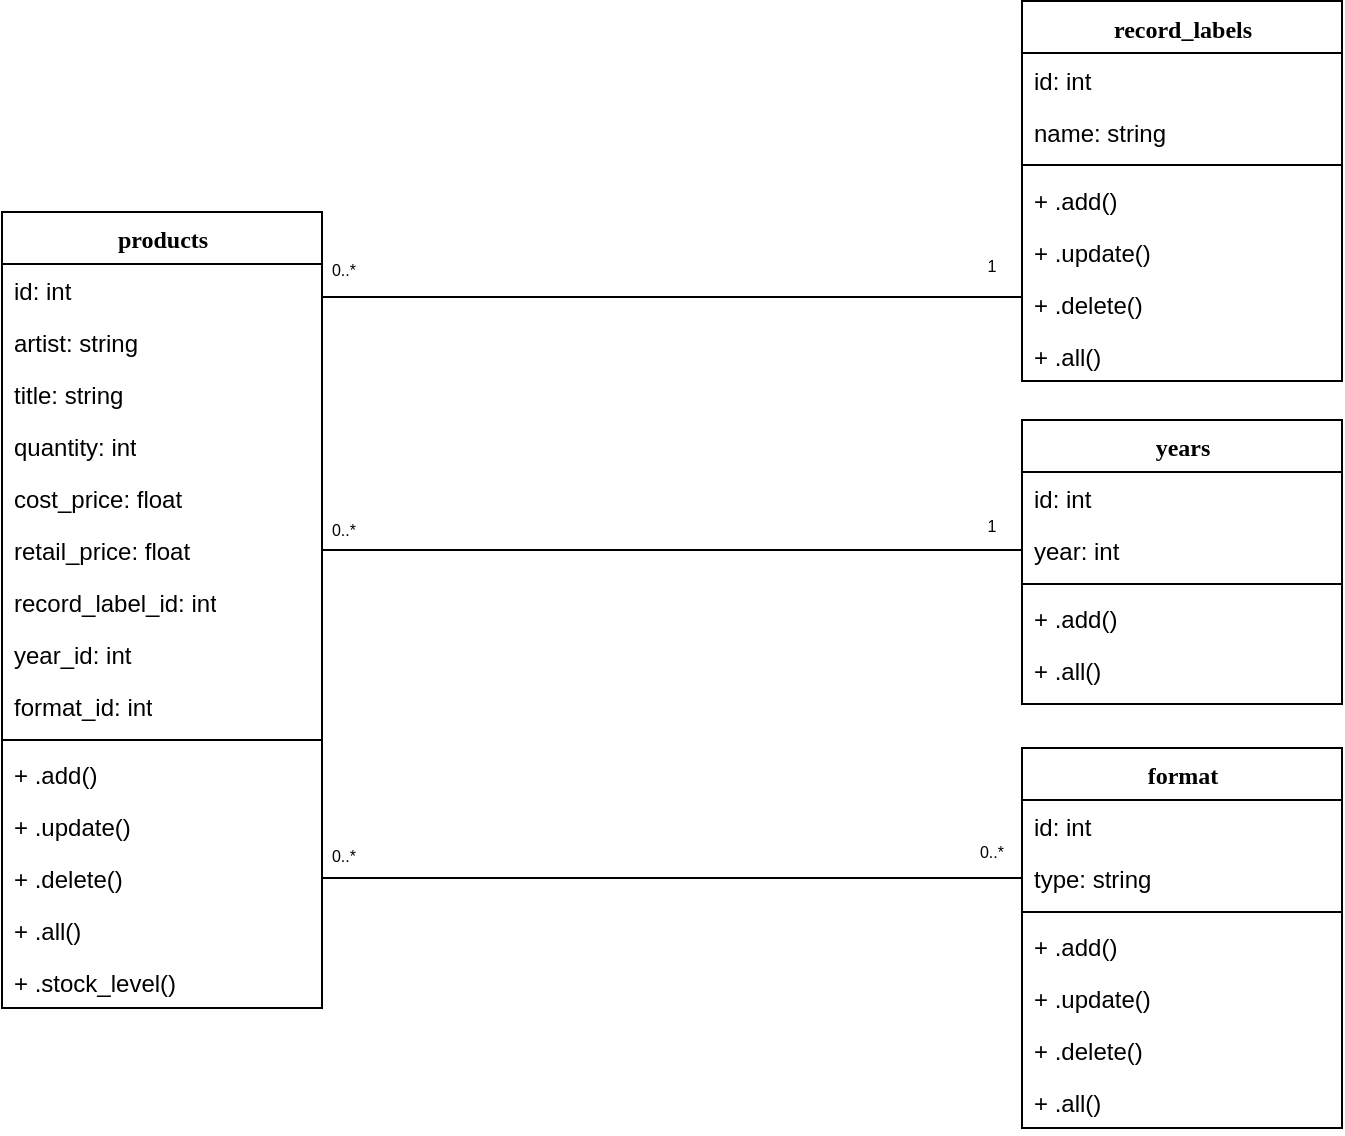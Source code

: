 <mxfile version="10.9.5" type="device"><diagram id="LcATDEA417xBoG_AaYnb" name="Page-1"><mxGraphModel dx="925" dy="685" grid="1" gridSize="10" guides="1" tooltips="1" connect="1" arrows="1" fold="1" page="1" pageScale="1" pageWidth="827" pageHeight="827" math="0" shadow="0"><root><mxCell id="0"/><mxCell id="1" parent="0"/><mxCell id="mWhxvPbhG-tekc-er9v0-1" value="products" style="swimlane;html=1;fontStyle=1;align=center;verticalAlign=top;childLayout=stackLayout;horizontal=1;startSize=26;horizontalStack=0;resizeParent=1;resizeLast=0;collapsible=1;marginBottom=0;swimlaneFillColor=#ffffff;rounded=0;shadow=0;comic=0;labelBackgroundColor=none;strokeColor=#000000;strokeWidth=1;fillColor=none;fontFamily=Verdana;fontSize=12;fontColor=#000000;" parent="1" vertex="1"><mxGeometry x="82" y="144.0" width="160" height="398" as="geometry"/></mxCell><mxCell id="mWhxvPbhG-tekc-er9v0-2" value="id: int" style="text;html=1;strokeColor=none;fillColor=none;align=left;verticalAlign=top;spacingLeft=4;spacingRight=4;whiteSpace=wrap;overflow=hidden;rotatable=0;points=[[0,0.5],[1,0.5]];portConstraint=eastwest;" parent="mWhxvPbhG-tekc-er9v0-1" vertex="1"><mxGeometry y="26" width="160" height="26" as="geometry"/></mxCell><mxCell id="mWhxvPbhG-tekc-er9v0-3" value="artist: string" style="text;html=1;strokeColor=none;fillColor=none;align=left;verticalAlign=top;spacingLeft=4;spacingRight=4;whiteSpace=wrap;overflow=hidden;rotatable=0;points=[[0,0.5],[1,0.5]];portConstraint=eastwest;" parent="mWhxvPbhG-tekc-er9v0-1" vertex="1"><mxGeometry y="52" width="160" height="26" as="geometry"/></mxCell><mxCell id="mWhxvPbhG-tekc-er9v0-4" value="title: string" style="text;html=1;strokeColor=none;fillColor=none;align=left;verticalAlign=top;spacingLeft=4;spacingRight=4;whiteSpace=wrap;overflow=hidden;rotatable=0;points=[[0,0.5],[1,0.5]];portConstraint=eastwest;" parent="mWhxvPbhG-tekc-er9v0-1" vertex="1"><mxGeometry y="78" width="160" height="26" as="geometry"/></mxCell><mxCell id="mWhxvPbhG-tekc-er9v0-5" value="quantity: int" style="text;html=1;strokeColor=none;fillColor=none;align=left;verticalAlign=top;spacingLeft=4;spacingRight=4;whiteSpace=wrap;overflow=hidden;rotatable=0;points=[[0,0.5],[1,0.5]];portConstraint=eastwest;" parent="mWhxvPbhG-tekc-er9v0-1" vertex="1"><mxGeometry y="104" width="160" height="26" as="geometry"/></mxCell><mxCell id="mWhxvPbhG-tekc-er9v0-6" value="cost_price: float" style="text;html=1;strokeColor=none;fillColor=none;align=left;verticalAlign=top;spacingLeft=4;spacingRight=4;whiteSpace=wrap;overflow=hidden;rotatable=0;points=[[0,0.5],[1,0.5]];portConstraint=eastwest;" parent="mWhxvPbhG-tekc-er9v0-1" vertex="1"><mxGeometry y="130" width="160" height="26" as="geometry"/></mxCell><mxCell id="mWhxvPbhG-tekc-er9v0-7" value="retail_price: float" style="text;html=1;strokeColor=none;fillColor=none;align=left;verticalAlign=top;spacingLeft=4;spacingRight=4;whiteSpace=wrap;overflow=hidden;rotatable=0;points=[[0,0.5],[1,0.5]];portConstraint=eastwest;" parent="mWhxvPbhG-tekc-er9v0-1" vertex="1"><mxGeometry y="156" width="160" height="26" as="geometry"/></mxCell><mxCell id="mWhxvPbhG-tekc-er9v0-8" value="record_label_id: int" style="text;html=1;strokeColor=none;fillColor=none;align=left;verticalAlign=top;spacingLeft=4;spacingRight=4;whiteSpace=wrap;overflow=hidden;rotatable=0;points=[[0,0.5],[1,0.5]];portConstraint=eastwest;" parent="mWhxvPbhG-tekc-er9v0-1" vertex="1"><mxGeometry y="182" width="160" height="26" as="geometry"/></mxCell><mxCell id="mWhxvPbhG-tekc-er9v0-9" value="year_id: int" style="text;html=1;strokeColor=none;fillColor=none;align=left;verticalAlign=top;spacingLeft=4;spacingRight=4;whiteSpace=wrap;overflow=hidden;rotatable=0;points=[[0,0.5],[1,0.5]];portConstraint=eastwest;" parent="mWhxvPbhG-tekc-er9v0-1" vertex="1"><mxGeometry y="208" width="160" height="26" as="geometry"/></mxCell><mxCell id="mWhxvPbhG-tekc-er9v0-10" value="format_id: int" style="text;html=1;strokeColor=none;fillColor=none;align=left;verticalAlign=top;spacingLeft=4;spacingRight=4;whiteSpace=wrap;overflow=hidden;rotatable=0;points=[[0,0.5],[1,0.5]];portConstraint=eastwest;" parent="mWhxvPbhG-tekc-er9v0-1" vertex="1"><mxGeometry y="234" width="160" height="26" as="geometry"/></mxCell><mxCell id="mWhxvPbhG-tekc-er9v0-11" value="" style="line;html=1;strokeWidth=1;fillColor=none;align=left;verticalAlign=middle;spacingTop=-1;spacingLeft=3;spacingRight=3;rotatable=0;labelPosition=right;points=[];portConstraint=eastwest;" parent="mWhxvPbhG-tekc-er9v0-1" vertex="1"><mxGeometry y="260" width="160" height="8" as="geometry"/></mxCell><mxCell id="mWhxvPbhG-tekc-er9v0-12" value="+ .add()" style="text;html=1;strokeColor=none;fillColor=none;align=left;verticalAlign=top;spacingLeft=4;spacingRight=4;whiteSpace=wrap;overflow=hidden;rotatable=0;points=[[0,0.5],[1,0.5]];portConstraint=eastwest;" parent="mWhxvPbhG-tekc-er9v0-1" vertex="1"><mxGeometry y="268" width="160" height="26" as="geometry"/></mxCell><mxCell id="mWhxvPbhG-tekc-er9v0-14" value="+ .update()" style="text;html=1;strokeColor=none;fillColor=none;align=left;verticalAlign=top;spacingLeft=4;spacingRight=4;whiteSpace=wrap;overflow=hidden;rotatable=0;points=[[0,0.5],[1,0.5]];portConstraint=eastwest;" parent="mWhxvPbhG-tekc-er9v0-1" vertex="1"><mxGeometry y="294" width="160" height="26" as="geometry"/></mxCell><mxCell id="mWhxvPbhG-tekc-er9v0-13" value="+ .delete()" style="text;html=1;strokeColor=none;fillColor=none;align=left;verticalAlign=top;spacingLeft=4;spacingRight=4;whiteSpace=wrap;overflow=hidden;rotatable=0;points=[[0,0.5],[1,0.5]];portConstraint=eastwest;" parent="mWhxvPbhG-tekc-er9v0-1" vertex="1"><mxGeometry y="320" width="160" height="26" as="geometry"/></mxCell><mxCell id="mWhxvPbhG-tekc-er9v0-15" value="+ .all()" style="text;html=1;strokeColor=none;fillColor=none;align=left;verticalAlign=top;spacingLeft=4;spacingRight=4;whiteSpace=wrap;overflow=hidden;rotatable=0;points=[[0,0.5],[1,0.5]];portConstraint=eastwest;" parent="mWhxvPbhG-tekc-er9v0-1" vertex="1"><mxGeometry y="346" width="160" height="26" as="geometry"/></mxCell><mxCell id="mWhxvPbhG-tekc-er9v0-16" value="+ .stock_level()" style="text;html=1;strokeColor=none;fillColor=none;align=left;verticalAlign=top;spacingLeft=4;spacingRight=4;whiteSpace=wrap;overflow=hidden;rotatable=0;points=[[0,0.5],[1,0.5]];portConstraint=eastwest;" parent="mWhxvPbhG-tekc-er9v0-1" vertex="1"><mxGeometry y="372" width="160" height="26" as="geometry"/></mxCell><mxCell id="mWhxvPbhG-tekc-er9v0-39" style="edgeStyle=elbowEdgeStyle;html=1;labelBackgroundColor=none;startFill=0;startSize=8;endArrow=none;endFill=0;endSize=16;fontFamily=Verdana;fontSize=12;elbow=vertical;" parent="1" source="mWhxvPbhG-tekc-er9v0-1" target="mWhxvPbhG-tekc-er9v0-20" edge="1"><mxGeometry relative="1" as="geometry"><mxPoint x="242" y="259.882" as="sourcePoint"/></mxGeometry></mxCell><mxCell id="mWhxvPbhG-tekc-er9v0-103" style="edgeStyle=orthogonalEdgeStyle;rounded=0;orthogonalLoop=1;jettySize=auto;html=1;endArrow=none;endFill=0;" parent="1" source="mWhxvPbhG-tekc-er9v0-86" target="mWhxvPbhG-tekc-er9v0-7" edge="1"><mxGeometry relative="1" as="geometry"/></mxCell><mxCell id="mWhxvPbhG-tekc-er9v0-20" value="record_labels" style="swimlane;html=1;fontStyle=1;align=center;verticalAlign=top;childLayout=stackLayout;horizontal=1;startSize=26;horizontalStack=0;resizeParent=1;resizeLast=0;collapsible=1;marginBottom=0;swimlaneFillColor=#ffffff;rounded=0;shadow=0;comic=0;labelBackgroundColor=none;strokeColor=#000000;strokeWidth=1;fillColor=none;fontFamily=Verdana;fontSize=12;fontColor=#000000;" parent="1" vertex="1"><mxGeometry x="592" y="38.5" width="160" height="190" as="geometry"/></mxCell><mxCell id="mWhxvPbhG-tekc-er9v0-21" value="id: int" style="text;html=1;strokeColor=none;fillColor=none;align=left;verticalAlign=top;spacingLeft=4;spacingRight=4;whiteSpace=wrap;overflow=hidden;rotatable=0;points=[[0,0.5],[1,0.5]];portConstraint=eastwest;" parent="mWhxvPbhG-tekc-er9v0-20" vertex="1"><mxGeometry y="26" width="160" height="26" as="geometry"/></mxCell><mxCell id="mWhxvPbhG-tekc-er9v0-22" value="name: string" style="text;html=1;strokeColor=none;fillColor=none;align=left;verticalAlign=top;spacingLeft=4;spacingRight=4;whiteSpace=wrap;overflow=hidden;rotatable=0;points=[[0,0.5],[1,0.5]];portConstraint=eastwest;" parent="mWhxvPbhG-tekc-er9v0-20" vertex="1"><mxGeometry y="52" width="160" height="26" as="geometry"/></mxCell><mxCell id="mWhxvPbhG-tekc-er9v0-27" value="" style="line;html=1;strokeWidth=1;fillColor=none;align=left;verticalAlign=middle;spacingTop=-1;spacingLeft=3;spacingRight=3;rotatable=0;labelPosition=right;points=[];portConstraint=eastwest;" parent="mWhxvPbhG-tekc-er9v0-20" vertex="1"><mxGeometry y="78" width="160" height="8" as="geometry"/></mxCell><mxCell id="mWhxvPbhG-tekc-er9v0-79" value="+ .add()" style="text;html=1;strokeColor=none;fillColor=none;align=left;verticalAlign=top;spacingLeft=4;spacingRight=4;whiteSpace=wrap;overflow=hidden;rotatable=0;points=[[0,0.5],[1,0.5]];portConstraint=eastwest;" parent="mWhxvPbhG-tekc-er9v0-20" vertex="1"><mxGeometry y="86" width="160" height="26" as="geometry"/></mxCell><mxCell id="mWhxvPbhG-tekc-er9v0-81" value="+ .update()" style="text;html=1;strokeColor=none;fillColor=none;align=left;verticalAlign=top;spacingLeft=4;spacingRight=4;whiteSpace=wrap;overflow=hidden;rotatable=0;points=[[0,0.5],[1,0.5]];portConstraint=eastwest;" parent="mWhxvPbhG-tekc-er9v0-20" vertex="1"><mxGeometry y="112" width="160" height="26" as="geometry"/></mxCell><mxCell id="mWhxvPbhG-tekc-er9v0-80" value="+ .delete()" style="text;html=1;strokeColor=none;fillColor=none;align=left;verticalAlign=top;spacingLeft=4;spacingRight=4;whiteSpace=wrap;overflow=hidden;rotatable=0;points=[[0,0.5],[1,0.5]];portConstraint=eastwest;" parent="mWhxvPbhG-tekc-er9v0-20" vertex="1"><mxGeometry y="138" width="160" height="26" as="geometry"/></mxCell><mxCell id="mWhxvPbhG-tekc-er9v0-82" value="+ .all()" style="text;html=1;strokeColor=none;fillColor=none;align=left;verticalAlign=top;spacingLeft=4;spacingRight=4;whiteSpace=wrap;overflow=hidden;rotatable=0;points=[[0,0.5],[1,0.5]];portConstraint=eastwest;" parent="mWhxvPbhG-tekc-er9v0-20" vertex="1"><mxGeometry y="164" width="160" height="26" as="geometry"/></mxCell><mxCell id="mWhxvPbhG-tekc-er9v0-84" value="years" style="swimlane;html=1;fontStyle=1;align=center;verticalAlign=top;childLayout=stackLayout;horizontal=1;startSize=26;horizontalStack=0;resizeParent=1;resizeLast=0;collapsible=1;marginBottom=0;swimlaneFillColor=#ffffff;rounded=0;shadow=0;comic=0;labelBackgroundColor=none;strokeColor=#000000;strokeWidth=1;fillColor=none;fontFamily=Verdana;fontSize=12;fontColor=#000000;" parent="1" vertex="1"><mxGeometry x="592" y="248" width="160" height="142" as="geometry"/></mxCell><mxCell id="mWhxvPbhG-tekc-er9v0-85" value="id: int" style="text;html=1;strokeColor=none;fillColor=none;align=left;verticalAlign=top;spacingLeft=4;spacingRight=4;whiteSpace=wrap;overflow=hidden;rotatable=0;points=[[0,0.5],[1,0.5]];portConstraint=eastwest;" parent="mWhxvPbhG-tekc-er9v0-84" vertex="1"><mxGeometry y="26" width="160" height="26" as="geometry"/></mxCell><mxCell id="mWhxvPbhG-tekc-er9v0-86" value="year: int" style="text;html=1;strokeColor=none;fillColor=none;align=left;verticalAlign=top;spacingLeft=4;spacingRight=4;whiteSpace=wrap;overflow=hidden;rotatable=0;points=[[0,0.5],[1,0.5]];portConstraint=eastwest;" parent="mWhxvPbhG-tekc-er9v0-84" vertex="1"><mxGeometry y="52" width="160" height="26" as="geometry"/></mxCell><mxCell id="mWhxvPbhG-tekc-er9v0-87" value="" style="line;html=1;strokeWidth=1;fillColor=none;align=left;verticalAlign=middle;spacingTop=-1;spacingLeft=3;spacingRight=3;rotatable=0;labelPosition=right;points=[];portConstraint=eastwest;" parent="mWhxvPbhG-tekc-er9v0-84" vertex="1"><mxGeometry y="78" width="160" height="8" as="geometry"/></mxCell><mxCell id="mWhxvPbhG-tekc-er9v0-88" value="+ .add()" style="text;html=1;strokeColor=none;fillColor=none;align=left;verticalAlign=top;spacingLeft=4;spacingRight=4;whiteSpace=wrap;overflow=hidden;rotatable=0;points=[[0,0.5],[1,0.5]];portConstraint=eastwest;" parent="mWhxvPbhG-tekc-er9v0-84" vertex="1"><mxGeometry y="86" width="160" height="26" as="geometry"/></mxCell><mxCell id="mWhxvPbhG-tekc-er9v0-91" value="+ .all()" style="text;html=1;strokeColor=none;fillColor=none;align=left;verticalAlign=top;spacingLeft=4;spacingRight=4;whiteSpace=wrap;overflow=hidden;rotatable=0;points=[[0,0.5],[1,0.5]];portConstraint=eastwest;" parent="mWhxvPbhG-tekc-er9v0-84" vertex="1"><mxGeometry y="112" width="160" height="26" as="geometry"/></mxCell><mxCell id="mWhxvPbhG-tekc-er9v0-93" value="format" style="swimlane;html=1;fontStyle=1;align=center;verticalAlign=top;childLayout=stackLayout;horizontal=1;startSize=26;horizontalStack=0;resizeParent=1;resizeLast=0;collapsible=1;marginBottom=0;swimlaneFillColor=#ffffff;rounded=0;shadow=0;comic=0;labelBackgroundColor=none;strokeColor=#000000;strokeWidth=1;fillColor=none;fontFamily=Verdana;fontSize=12;fontColor=#000000;" parent="1" vertex="1"><mxGeometry x="592" y="412" width="160" height="190" as="geometry"/></mxCell><mxCell id="mWhxvPbhG-tekc-er9v0-94" value="id: int" style="text;html=1;strokeColor=none;fillColor=none;align=left;verticalAlign=top;spacingLeft=4;spacingRight=4;whiteSpace=wrap;overflow=hidden;rotatable=0;points=[[0,0.5],[1,0.5]];portConstraint=eastwest;" parent="mWhxvPbhG-tekc-er9v0-93" vertex="1"><mxGeometry y="26" width="160" height="26" as="geometry"/></mxCell><mxCell id="mWhxvPbhG-tekc-er9v0-95" value="type: string" style="text;html=1;strokeColor=none;fillColor=none;align=left;verticalAlign=top;spacingLeft=4;spacingRight=4;whiteSpace=wrap;overflow=hidden;rotatable=0;points=[[0,0.5],[1,0.5]];portConstraint=eastwest;" parent="mWhxvPbhG-tekc-er9v0-93" vertex="1"><mxGeometry y="52" width="160" height="26" as="geometry"/></mxCell><mxCell id="mWhxvPbhG-tekc-er9v0-96" value="" style="line;html=1;strokeWidth=1;fillColor=none;align=left;verticalAlign=middle;spacingTop=-1;spacingLeft=3;spacingRight=3;rotatable=0;labelPosition=right;points=[];portConstraint=eastwest;" parent="mWhxvPbhG-tekc-er9v0-93" vertex="1"><mxGeometry y="78" width="160" height="8" as="geometry"/></mxCell><mxCell id="mWhxvPbhG-tekc-er9v0-97" value="+ .add()" style="text;html=1;strokeColor=none;fillColor=none;align=left;verticalAlign=top;spacingLeft=4;spacingRight=4;whiteSpace=wrap;overflow=hidden;rotatable=0;points=[[0,0.5],[1,0.5]];portConstraint=eastwest;" parent="mWhxvPbhG-tekc-er9v0-93" vertex="1"><mxGeometry y="86" width="160" height="26" as="geometry"/></mxCell><mxCell id="mWhxvPbhG-tekc-er9v0-98" value="+ .update()" style="text;html=1;strokeColor=none;fillColor=none;align=left;verticalAlign=top;spacingLeft=4;spacingRight=4;whiteSpace=wrap;overflow=hidden;rotatable=0;points=[[0,0.5],[1,0.5]];portConstraint=eastwest;" parent="mWhxvPbhG-tekc-er9v0-93" vertex="1"><mxGeometry y="112" width="160" height="26" as="geometry"/></mxCell><mxCell id="mWhxvPbhG-tekc-er9v0-99" value="+ .delete()" style="text;html=1;strokeColor=none;fillColor=none;align=left;verticalAlign=top;spacingLeft=4;spacingRight=4;whiteSpace=wrap;overflow=hidden;rotatable=0;points=[[0,0.5],[1,0.5]];portConstraint=eastwest;" parent="mWhxvPbhG-tekc-er9v0-93" vertex="1"><mxGeometry y="138" width="160" height="26" as="geometry"/></mxCell><mxCell id="mWhxvPbhG-tekc-er9v0-100" value="+ .all()" style="text;html=1;strokeColor=none;fillColor=none;align=left;verticalAlign=top;spacingLeft=4;spacingRight=4;whiteSpace=wrap;overflow=hidden;rotatable=0;points=[[0,0.5],[1,0.5]];portConstraint=eastwest;" parent="mWhxvPbhG-tekc-er9v0-93" vertex="1"><mxGeometry y="164" width="160" height="26" as="geometry"/></mxCell><mxCell id="mWhxvPbhG-tekc-er9v0-105" value="" style="endArrow=none;html=1;exitX=1;exitY=0.5;exitDx=0;exitDy=0;" parent="1" source="mWhxvPbhG-tekc-er9v0-13" target="mWhxvPbhG-tekc-er9v0-95" edge="1"><mxGeometry width="50" height="50" relative="1" as="geometry"><mxPoint x="542" y="520.5" as="sourcePoint"/><mxPoint x="592" y="470.5" as="targetPoint"/></mxGeometry></mxCell><mxCell id="mWhxvPbhG-tekc-er9v0-109" value="&lt;font style=&quot;font-size: 8px&quot;&gt;0..*&lt;/font&gt;" style="text;html=1;strokeColor=none;fillColor=none;align=center;verticalAlign=middle;whiteSpace=wrap;rounded=0;" parent="1" vertex="1"><mxGeometry x="557" y="453" width="40" height="20" as="geometry"/></mxCell><mxCell id="xfmilMDMMA-foV3_l33d-1" value="&lt;font style=&quot;font-size: 8px&quot;&gt;1&lt;/font&gt;" style="text;html=1;strokeColor=none;fillColor=none;align=center;verticalAlign=middle;whiteSpace=wrap;rounded=0;" parent="1" vertex="1"><mxGeometry x="557" y="290" width="40" height="20" as="geometry"/></mxCell><mxCell id="xfmilMDMMA-foV3_l33d-2" value="&lt;font style=&quot;font-size: 8px&quot;&gt;1&lt;/font&gt;" style="text;html=1;strokeColor=none;fillColor=none;align=center;verticalAlign=middle;whiteSpace=wrap;rounded=0;" parent="1" vertex="1"><mxGeometry x="557" y="160" width="40" height="20" as="geometry"/></mxCell><mxCell id="xfmilMDMMA-foV3_l33d-3" value="&lt;font style=&quot;font-size: 8px&quot;&gt;0..*&lt;/font&gt;" style="text;html=1;strokeColor=none;fillColor=none;align=center;verticalAlign=middle;whiteSpace=wrap;rounded=0;" parent="1" vertex="1"><mxGeometry x="233" y="455" width="40" height="20" as="geometry"/></mxCell><mxCell id="xfmilMDMMA-foV3_l33d-4" value="&lt;font style=&quot;font-size: 8px&quot;&gt;0..*&lt;/font&gt;" style="text;html=1;strokeColor=none;fillColor=none;align=center;verticalAlign=middle;whiteSpace=wrap;rounded=0;" parent="1" vertex="1"><mxGeometry x="233" y="292" width="40" height="20" as="geometry"/></mxCell><mxCell id="xfmilMDMMA-foV3_l33d-5" value="&lt;font style=&quot;font-size: 8px&quot;&gt;0..*&lt;/font&gt;" style="text;html=1;strokeColor=none;fillColor=none;align=center;verticalAlign=middle;whiteSpace=wrap;rounded=0;" parent="1" vertex="1"><mxGeometry x="233" y="162" width="40" height="20" as="geometry"/></mxCell></root></mxGraphModel></diagram></mxfile>